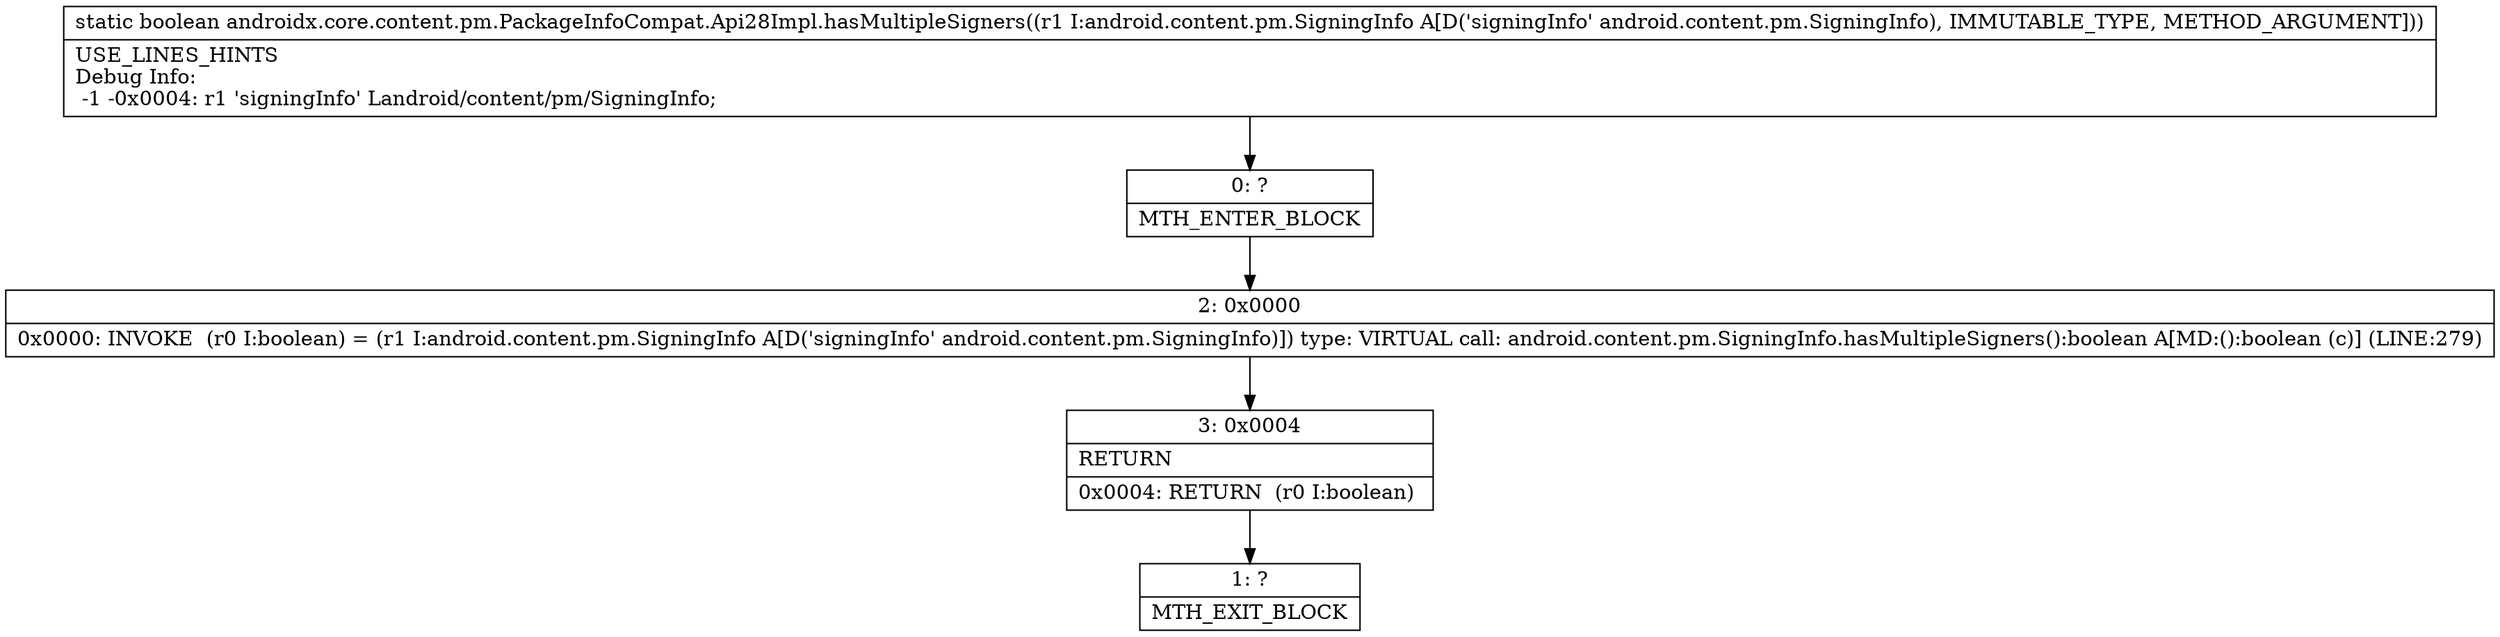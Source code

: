 digraph "CFG forandroidx.core.content.pm.PackageInfoCompat.Api28Impl.hasMultipleSigners(Landroid\/content\/pm\/SigningInfo;)Z" {
Node_0 [shape=record,label="{0\:\ ?|MTH_ENTER_BLOCK\l}"];
Node_2 [shape=record,label="{2\:\ 0x0000|0x0000: INVOKE  (r0 I:boolean) = (r1 I:android.content.pm.SigningInfo A[D('signingInfo' android.content.pm.SigningInfo)]) type: VIRTUAL call: android.content.pm.SigningInfo.hasMultipleSigners():boolean A[MD:():boolean (c)] (LINE:279)\l}"];
Node_3 [shape=record,label="{3\:\ 0x0004|RETURN\l|0x0004: RETURN  (r0 I:boolean) \l}"];
Node_1 [shape=record,label="{1\:\ ?|MTH_EXIT_BLOCK\l}"];
MethodNode[shape=record,label="{static boolean androidx.core.content.pm.PackageInfoCompat.Api28Impl.hasMultipleSigners((r1 I:android.content.pm.SigningInfo A[D('signingInfo' android.content.pm.SigningInfo), IMMUTABLE_TYPE, METHOD_ARGUMENT]))  | USE_LINES_HINTS\lDebug Info:\l  \-1 \-0x0004: r1 'signingInfo' Landroid\/content\/pm\/SigningInfo;\l}"];
MethodNode -> Node_0;Node_0 -> Node_2;
Node_2 -> Node_3;
Node_3 -> Node_1;
}

